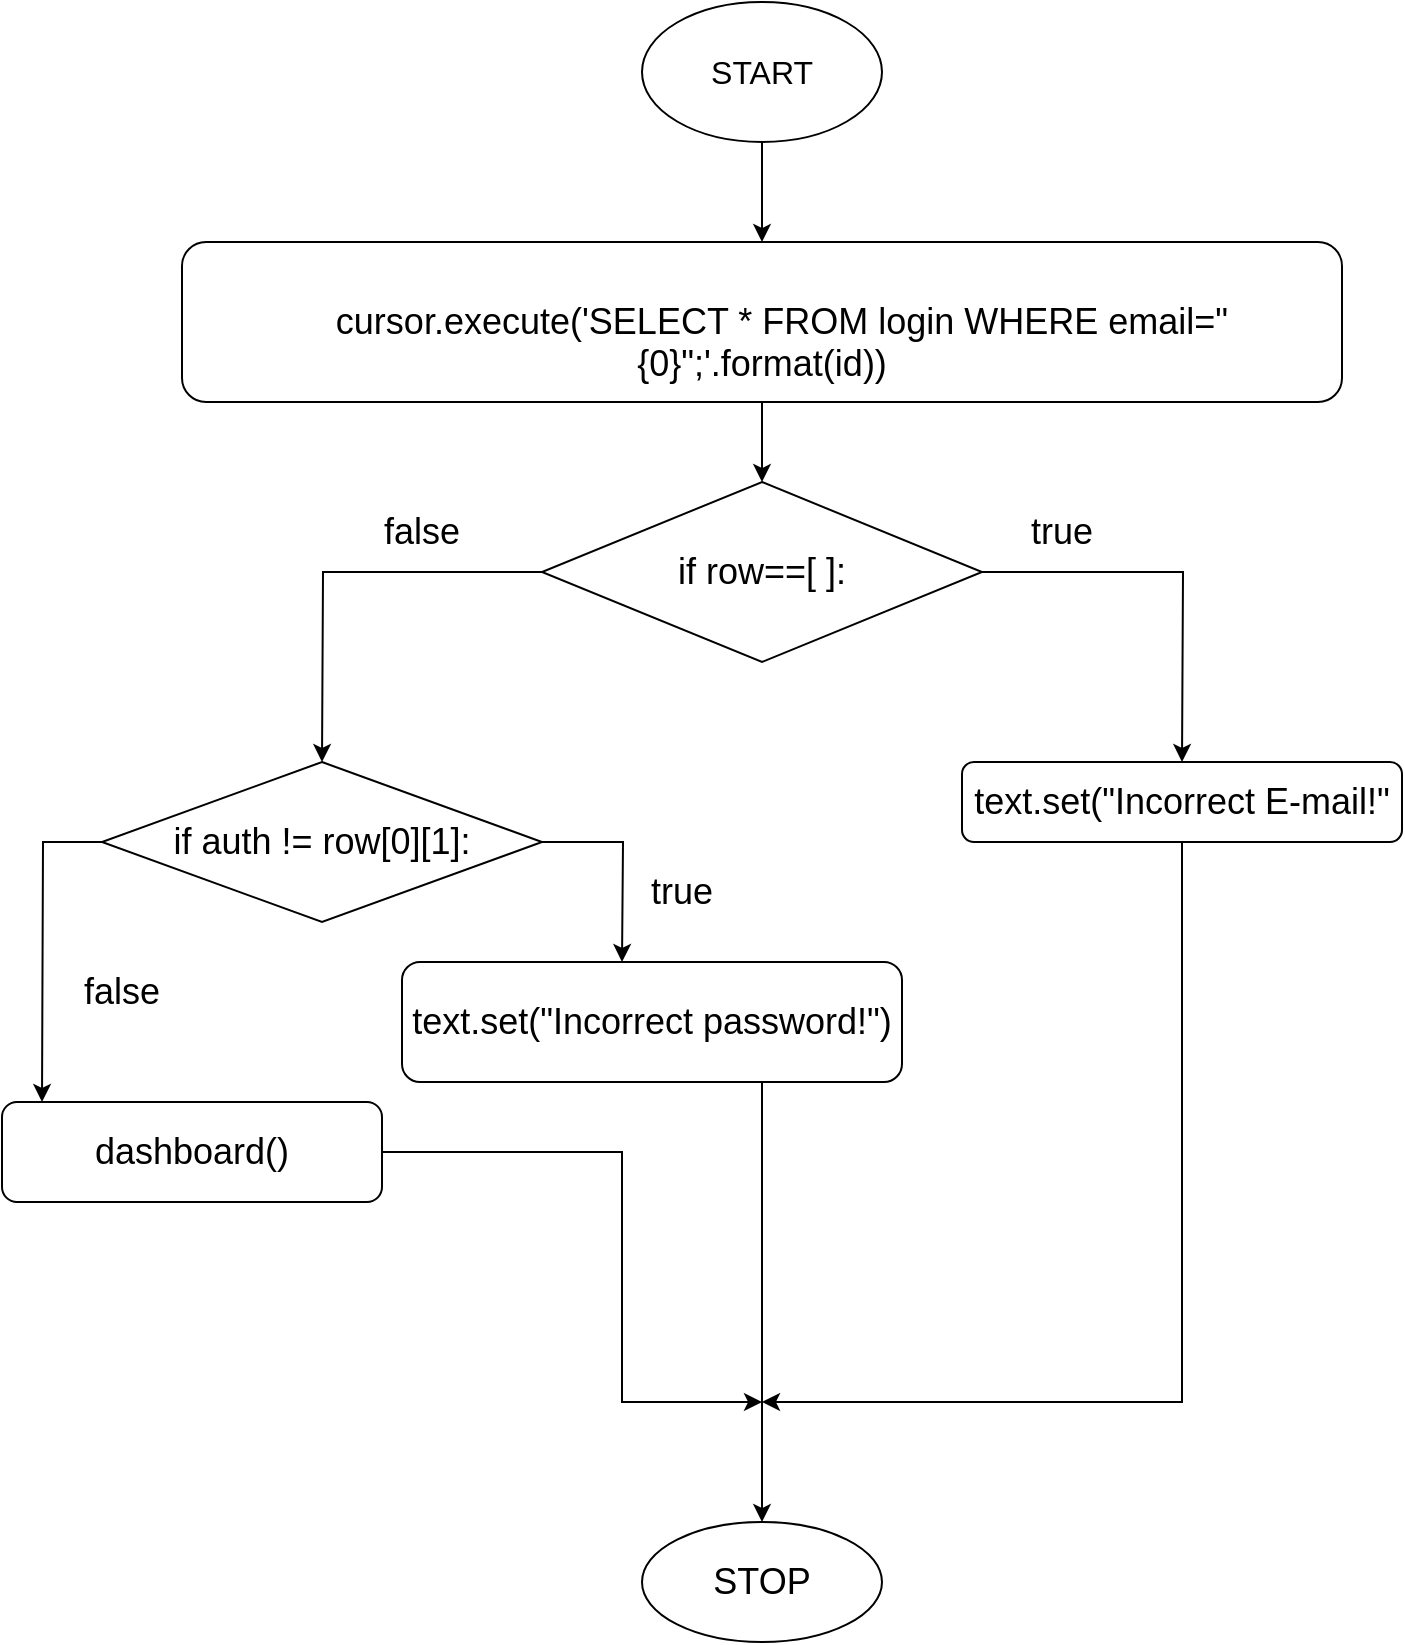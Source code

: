 <mxfile version="16.5.6" type="github">
  <diagram id="C5RBs43oDa-KdzZeNtuy" name="Page-1">
    <mxGraphModel dx="1038" dy="547" grid="1" gridSize="10" guides="1" tooltips="1" connect="1" arrows="1" fold="1" page="1" pageScale="1" pageWidth="827" pageHeight="1169" math="0" shadow="0">
      <root>
        <mxCell id="WIyWlLk6GJQsqaUBKTNV-0" />
        <mxCell id="WIyWlLk6GJQsqaUBKTNV-1" parent="WIyWlLk6GJQsqaUBKTNV-0" />
        <mxCell id="R7_h2rsVKZjz1nUmmJYV-1" style="edgeStyle=orthogonalEdgeStyle;rounded=0;orthogonalLoop=1;jettySize=auto;html=1;fontSize=18;" edge="1" parent="WIyWlLk6GJQsqaUBKTNV-1" source="R7_h2rsVKZjz1nUmmJYV-0" target="R7_h2rsVKZjz1nUmmJYV-2">
          <mxGeometry relative="1" as="geometry">
            <mxPoint x="390" y="130" as="targetPoint" />
          </mxGeometry>
        </mxCell>
        <mxCell id="R7_h2rsVKZjz1nUmmJYV-0" value="&lt;font size=&quot;3&quot;&gt;START&lt;/font&gt;" style="ellipse;whiteSpace=wrap;html=1;" vertex="1" parent="WIyWlLk6GJQsqaUBKTNV-1">
          <mxGeometry x="330" y="20" width="120" height="70" as="geometry" />
        </mxCell>
        <mxCell id="R7_h2rsVKZjz1nUmmJYV-4" style="edgeStyle=orthogonalEdgeStyle;rounded=0;orthogonalLoop=1;jettySize=auto;html=1;fontSize=18;" edge="1" parent="WIyWlLk6GJQsqaUBKTNV-1" source="R7_h2rsVKZjz1nUmmJYV-2" target="R7_h2rsVKZjz1nUmmJYV-5">
          <mxGeometry relative="1" as="geometry">
            <mxPoint x="390" y="270" as="targetPoint" />
          </mxGeometry>
        </mxCell>
        <mxCell id="R7_h2rsVKZjz1nUmmJYV-2" value="&lt;div&gt;&lt;br&gt;&lt;/div&gt;&lt;div&gt;&amp;nbsp; &amp;nbsp; cursor.execute(&#39;SELECT * FROM login WHERE email=&quot;{0}&quot;;&#39;.format(id))&lt;/div&gt;" style="rounded=1;whiteSpace=wrap;html=1;fontSize=18;" vertex="1" parent="WIyWlLk6GJQsqaUBKTNV-1">
          <mxGeometry x="100" y="140" width="580" height="80" as="geometry" />
        </mxCell>
        <mxCell id="R7_h2rsVKZjz1nUmmJYV-6" style="edgeStyle=orthogonalEdgeStyle;rounded=0;orthogonalLoop=1;jettySize=auto;html=1;fontSize=18;" edge="1" parent="WIyWlLk6GJQsqaUBKTNV-1" source="R7_h2rsVKZjz1nUmmJYV-5">
          <mxGeometry relative="1" as="geometry">
            <mxPoint x="600" y="400" as="targetPoint" />
          </mxGeometry>
        </mxCell>
        <mxCell id="R7_h2rsVKZjz1nUmmJYV-9" style="edgeStyle=orthogonalEdgeStyle;rounded=0;orthogonalLoop=1;jettySize=auto;html=1;fontSize=18;" edge="1" parent="WIyWlLk6GJQsqaUBKTNV-1" source="R7_h2rsVKZjz1nUmmJYV-5">
          <mxGeometry relative="1" as="geometry">
            <mxPoint x="170" y="400" as="targetPoint" />
          </mxGeometry>
        </mxCell>
        <mxCell id="R7_h2rsVKZjz1nUmmJYV-5" value="if row==[ ]:" style="rhombus;whiteSpace=wrap;html=1;fontSize=18;" vertex="1" parent="WIyWlLk6GJQsqaUBKTNV-1">
          <mxGeometry x="280" y="260" width="220" height="90" as="geometry" />
        </mxCell>
        <mxCell id="R7_h2rsVKZjz1nUmmJYV-7" value="true" style="text;html=1;strokeColor=none;fillColor=none;align=center;verticalAlign=middle;whiteSpace=wrap;rounded=0;fontSize=18;" vertex="1" parent="WIyWlLk6GJQsqaUBKTNV-1">
          <mxGeometry x="510" y="270" width="60" height="30" as="geometry" />
        </mxCell>
        <mxCell id="R7_h2rsVKZjz1nUmmJYV-22" style="edgeStyle=orthogonalEdgeStyle;rounded=0;orthogonalLoop=1;jettySize=auto;html=1;fontSize=18;" edge="1" parent="WIyWlLk6GJQsqaUBKTNV-1" source="R7_h2rsVKZjz1nUmmJYV-8">
          <mxGeometry relative="1" as="geometry">
            <mxPoint x="390" y="720" as="targetPoint" />
            <Array as="points">
              <mxPoint x="600" y="720" />
              <mxPoint x="600" y="720" />
            </Array>
          </mxGeometry>
        </mxCell>
        <mxCell id="R7_h2rsVKZjz1nUmmJYV-8" value="text.set(&quot;Incorrect E-mail!&quot;" style="rounded=1;whiteSpace=wrap;html=1;fontSize=18;" vertex="1" parent="WIyWlLk6GJQsqaUBKTNV-1">
          <mxGeometry x="490" y="400" width="220" height="40" as="geometry" />
        </mxCell>
        <mxCell id="R7_h2rsVKZjz1nUmmJYV-17" style="edgeStyle=orthogonalEdgeStyle;rounded=0;orthogonalLoop=1;jettySize=auto;html=1;fontSize=18;" edge="1" parent="WIyWlLk6GJQsqaUBKTNV-1" source="R7_h2rsVKZjz1nUmmJYV-11">
          <mxGeometry relative="1" as="geometry">
            <mxPoint x="320" y="500" as="targetPoint" />
          </mxGeometry>
        </mxCell>
        <mxCell id="R7_h2rsVKZjz1nUmmJYV-18" style="edgeStyle=orthogonalEdgeStyle;rounded=0;orthogonalLoop=1;jettySize=auto;html=1;fontSize=18;" edge="1" parent="WIyWlLk6GJQsqaUBKTNV-1" source="R7_h2rsVKZjz1nUmmJYV-11">
          <mxGeometry relative="1" as="geometry">
            <mxPoint x="30" y="570" as="targetPoint" />
          </mxGeometry>
        </mxCell>
        <mxCell id="R7_h2rsVKZjz1nUmmJYV-11" value="if auth != row[0][1]:" style="rhombus;whiteSpace=wrap;html=1;fontSize=18;" vertex="1" parent="WIyWlLk6GJQsqaUBKTNV-1">
          <mxGeometry x="60" y="400" width="220" height="80" as="geometry" />
        </mxCell>
        <mxCell id="R7_h2rsVKZjz1nUmmJYV-20" style="edgeStyle=orthogonalEdgeStyle;rounded=0;orthogonalLoop=1;jettySize=auto;html=1;fontSize=18;" edge="1" parent="WIyWlLk6GJQsqaUBKTNV-1" source="R7_h2rsVKZjz1nUmmJYV-13">
          <mxGeometry relative="1" as="geometry">
            <mxPoint x="390" y="780" as="targetPoint" />
            <Array as="points">
              <mxPoint x="390" y="770" />
            </Array>
          </mxGeometry>
        </mxCell>
        <mxCell id="R7_h2rsVKZjz1nUmmJYV-13" value="text.set(&quot;Incorrect password!&quot;)" style="rounded=1;whiteSpace=wrap;html=1;fontSize=18;" vertex="1" parent="WIyWlLk6GJQsqaUBKTNV-1">
          <mxGeometry x="210" y="500" width="250" height="60" as="geometry" />
        </mxCell>
        <mxCell id="R7_h2rsVKZjz1nUmmJYV-23" style="edgeStyle=orthogonalEdgeStyle;rounded=0;orthogonalLoop=1;jettySize=auto;html=1;fontSize=18;" edge="1" parent="WIyWlLk6GJQsqaUBKTNV-1" source="R7_h2rsVKZjz1nUmmJYV-16">
          <mxGeometry relative="1" as="geometry">
            <mxPoint x="390" y="720" as="targetPoint" />
            <Array as="points">
              <mxPoint x="320" y="595" />
              <mxPoint x="320" y="720" />
            </Array>
          </mxGeometry>
        </mxCell>
        <mxCell id="R7_h2rsVKZjz1nUmmJYV-16" value="dashboard()" style="rounded=1;whiteSpace=wrap;html=1;fontSize=18;" vertex="1" parent="WIyWlLk6GJQsqaUBKTNV-1">
          <mxGeometry x="10" y="570" width="190" height="50" as="geometry" />
        </mxCell>
        <mxCell id="R7_h2rsVKZjz1nUmmJYV-24" value="STOP" style="ellipse;whiteSpace=wrap;html=1;fontSize=18;" vertex="1" parent="WIyWlLk6GJQsqaUBKTNV-1">
          <mxGeometry x="330" y="780" width="120" height="60" as="geometry" />
        </mxCell>
        <mxCell id="R7_h2rsVKZjz1nUmmJYV-25" value="false" style="text;html=1;strokeColor=none;fillColor=none;align=center;verticalAlign=middle;whiteSpace=wrap;rounded=0;fontSize=18;" vertex="1" parent="WIyWlLk6GJQsqaUBKTNV-1">
          <mxGeometry x="190" y="270" width="60" height="30" as="geometry" />
        </mxCell>
        <mxCell id="R7_h2rsVKZjz1nUmmJYV-26" value="false" style="text;html=1;strokeColor=none;fillColor=none;align=center;verticalAlign=middle;whiteSpace=wrap;rounded=0;fontSize=18;" vertex="1" parent="WIyWlLk6GJQsqaUBKTNV-1">
          <mxGeometry x="40" y="500" width="60" height="30" as="geometry" />
        </mxCell>
        <mxCell id="R7_h2rsVKZjz1nUmmJYV-27" value="true" style="text;html=1;strokeColor=none;fillColor=none;align=center;verticalAlign=middle;whiteSpace=wrap;rounded=0;fontSize=18;" vertex="1" parent="WIyWlLk6GJQsqaUBKTNV-1">
          <mxGeometry x="320" y="450" width="60" height="30" as="geometry" />
        </mxCell>
      </root>
    </mxGraphModel>
  </diagram>
</mxfile>
